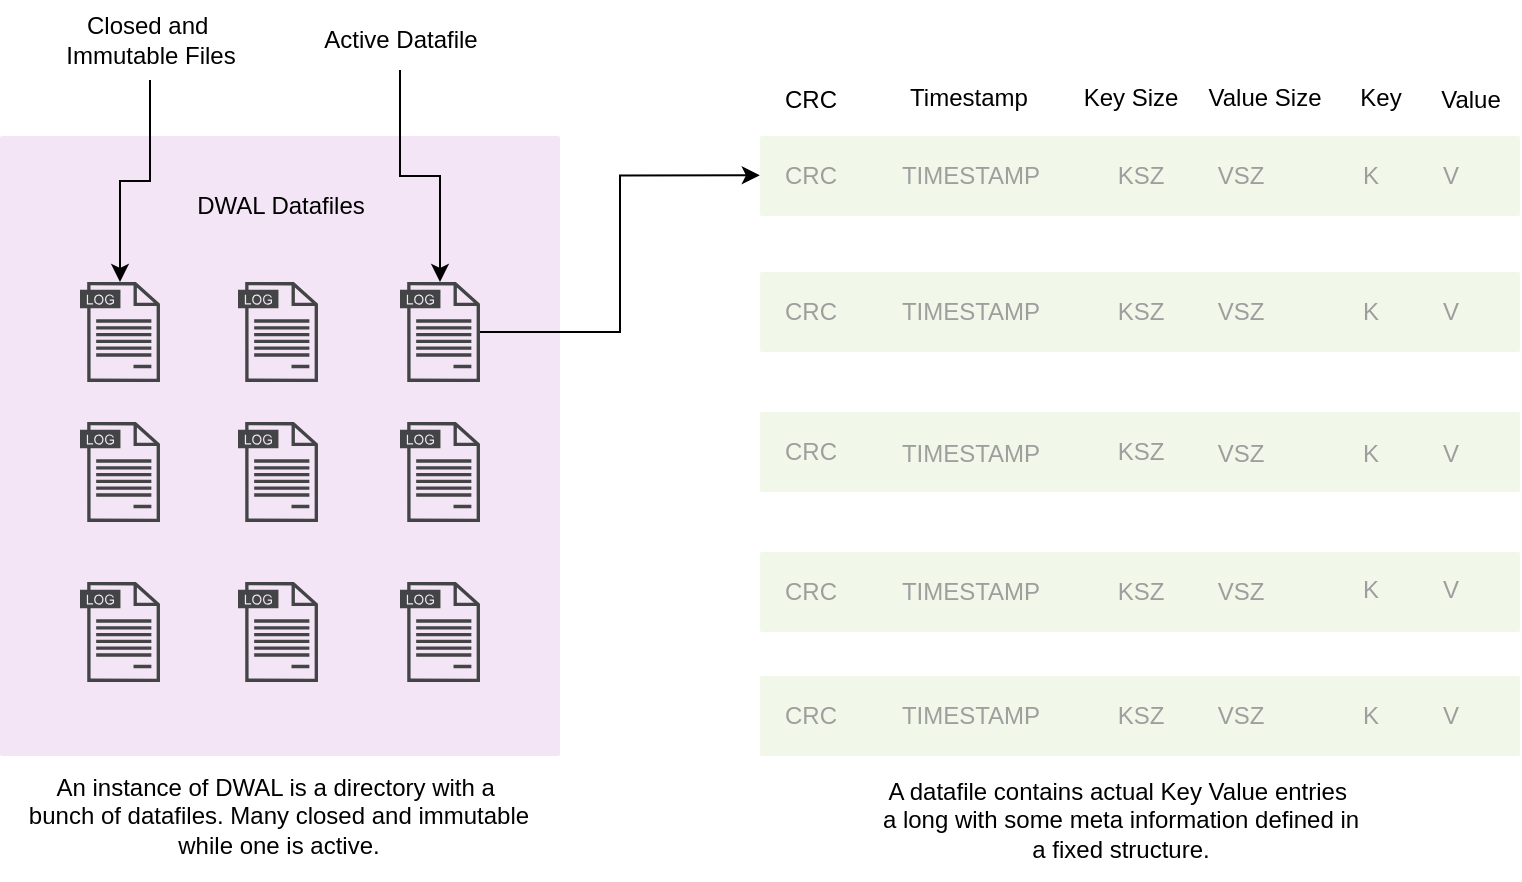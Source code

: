 <mxfile version="20.0.4" type="device"><diagram name="Page-1" id="c7558073-3199-34d8-9f00-42111426c3f3"><mxGraphModel dx="1057" dy="776" grid="1" gridSize="10" guides="1" tooltips="1" connect="1" arrows="1" fold="1" page="1" pageScale="1" pageWidth="826" pageHeight="1169" background="none" math="0" shadow="0"><root><mxCell id="0"/><mxCell id="1" parent="0"/><mxCell id="l67hJpqQmH-KPLtyfSSI-96" value="" style="sketch=0;points=[[0,0,0],[0.25,0,0],[0.5,0,0],[0.75,0,0],[1,0,0],[1,0.25,0],[1,0.5,0],[1,0.75,0],[1,1,0],[0.75,1,0],[0.5,1,0],[0.25,1,0],[0,1,0],[0,0.75,0],[0,0.5,0],[0,0.25,0]];rounded=1;absoluteArcSize=1;arcSize=2;html=1;strokeColor=none;gradientColor=none;shadow=0;dashed=0;fontSize=12;fontColor=#9E9E9E;align=left;verticalAlign=top;spacing=10;spacingTop=-4;fillColor=#F3E5F5;" vertex="1" parent="1"><mxGeometry x="40" y="372" width="280" height="310" as="geometry"/></mxCell><mxCell id="l67hJpqQmH-KPLtyfSSI-98" value="" style="sketch=0;pointerEvents=1;shadow=0;dashed=0;html=1;strokeColor=none;fillColor=#434445;aspect=fixed;labelPosition=center;verticalLabelPosition=bottom;verticalAlign=top;align=center;outlineConnect=0;shape=mxgraph.vvd.log_files;" vertex="1" parent="1"><mxGeometry x="80" y="445" width="40" height="50" as="geometry"/></mxCell><mxCell id="l67hJpqQmH-KPLtyfSSI-100" value="" style="sketch=0;pointerEvents=1;shadow=0;dashed=0;html=1;strokeColor=none;fillColor=#434445;aspect=fixed;labelPosition=center;verticalLabelPosition=bottom;verticalAlign=top;align=center;outlineConnect=0;shape=mxgraph.vvd.log_files;" vertex="1" parent="1"><mxGeometry x="159" y="445" width="40" height="50" as="geometry"/></mxCell><mxCell id="l67hJpqQmH-KPLtyfSSI-167" style="edgeStyle=orthogonalEdgeStyle;rounded=0;orthogonalLoop=1;jettySize=auto;html=1;entryX=-0.002;entryY=0.489;entryDx=0;entryDy=0;entryPerimeter=0;" edge="1" parent="1" source="l67hJpqQmH-KPLtyfSSI-101" target="l67hJpqQmH-KPLtyfSSI-118"><mxGeometry relative="1" as="geometry"/></mxCell><mxCell id="l67hJpqQmH-KPLtyfSSI-101" value="" style="sketch=0;pointerEvents=1;shadow=0;dashed=0;html=1;strokeColor=none;fillColor=#434445;aspect=fixed;labelPosition=center;verticalLabelPosition=bottom;verticalAlign=top;align=center;outlineConnect=0;shape=mxgraph.vvd.log_files;" vertex="1" parent="1"><mxGeometry x="240" y="445" width="40" height="50" as="geometry"/></mxCell><mxCell id="l67hJpqQmH-KPLtyfSSI-102" value="" style="sketch=0;pointerEvents=1;shadow=0;dashed=0;html=1;strokeColor=none;fillColor=#434445;aspect=fixed;labelPosition=center;verticalLabelPosition=bottom;verticalAlign=top;align=center;outlineConnect=0;shape=mxgraph.vvd.log_files;" vertex="1" parent="1"><mxGeometry x="80" y="515" width="40" height="50" as="geometry"/></mxCell><mxCell id="l67hJpqQmH-KPLtyfSSI-103" value="" style="sketch=0;pointerEvents=1;shadow=0;dashed=0;html=1;strokeColor=none;fillColor=#434445;aspect=fixed;labelPosition=center;verticalLabelPosition=bottom;verticalAlign=top;align=center;outlineConnect=0;shape=mxgraph.vvd.log_files;" vertex="1" parent="1"><mxGeometry x="159" y="515" width="40" height="50" as="geometry"/></mxCell><mxCell id="l67hJpqQmH-KPLtyfSSI-104" value="" style="sketch=0;pointerEvents=1;shadow=0;dashed=0;html=1;strokeColor=none;fillColor=#434445;aspect=fixed;labelPosition=center;verticalLabelPosition=bottom;verticalAlign=top;align=center;outlineConnect=0;shape=mxgraph.vvd.log_files;" vertex="1" parent="1"><mxGeometry x="240" y="515" width="40" height="50" as="geometry"/></mxCell><mxCell id="l67hJpqQmH-KPLtyfSSI-108" value="" style="sketch=0;pointerEvents=1;shadow=0;dashed=0;html=1;strokeColor=none;fillColor=#434445;aspect=fixed;labelPosition=center;verticalLabelPosition=bottom;verticalAlign=top;align=center;outlineConnect=0;shape=mxgraph.vvd.log_files;" vertex="1" parent="1"><mxGeometry x="80" y="595" width="40" height="50" as="geometry"/></mxCell><mxCell id="l67hJpqQmH-KPLtyfSSI-109" value="" style="sketch=0;pointerEvents=1;shadow=0;dashed=0;html=1;strokeColor=none;fillColor=#434445;aspect=fixed;labelPosition=center;verticalLabelPosition=bottom;verticalAlign=top;align=center;outlineConnect=0;shape=mxgraph.vvd.log_files;" vertex="1" parent="1"><mxGeometry x="159" y="595" width="40" height="50" as="geometry"/></mxCell><mxCell id="l67hJpqQmH-KPLtyfSSI-110" value="" style="sketch=0;pointerEvents=1;shadow=0;dashed=0;html=1;strokeColor=none;fillColor=#434445;aspect=fixed;labelPosition=center;verticalLabelPosition=bottom;verticalAlign=top;align=center;outlineConnect=0;shape=mxgraph.vvd.log_files;" vertex="1" parent="1"><mxGeometry x="240" y="595" width="40" height="50" as="geometry"/></mxCell><mxCell id="l67hJpqQmH-KPLtyfSSI-111" value="DWAL Datafiles" style="text;html=1;align=center;verticalAlign=middle;resizable=0;points=[];autosize=1;strokeColor=none;fillColor=none;" vertex="1" parent="1"><mxGeometry x="125" y="392" width="110" height="30" as="geometry"/></mxCell><mxCell id="l67hJpqQmH-KPLtyfSSI-117" value="" style="sketch=0;points=[[0,0,0],[0.25,0,0],[0.5,0,0],[0.75,0,0],[1,0,0],[1,0.25,0],[1,0.5,0],[1,0.75,0],[1,1,0],[0.75,1,0],[0.5,1,0],[0.25,1,0],[0,1,0],[0,0.75,0],[0,0.5,0],[0,0.25,0]];rounded=1;absoluteArcSize=1;arcSize=2;html=1;strokeColor=none;gradientColor=none;shadow=0;dashed=0;fontSize=12;fontColor=#9E9E9E;align=left;verticalAlign=top;spacing=10;spacingTop=-4;fillColor=#F1F8E9;" vertex="1" parent="1"><mxGeometry x="420" y="372" width="380" height="40" as="geometry"/></mxCell><mxCell id="l67hJpqQmH-KPLtyfSSI-118" value="&lt;span style=&quot;color: rgb(158, 158, 158); text-align: left;&quot;&gt;CRC&lt;/span&gt;" style="text;html=1;align=center;verticalAlign=middle;resizable=0;points=[];autosize=1;strokeColor=none;fillColor=none;" vertex="1" parent="1"><mxGeometry x="420" y="377" width="50" height="30" as="geometry"/></mxCell><mxCell id="l67hJpqQmH-KPLtyfSSI-119" value="" style="sketch=0;points=[[0,0,0],[0.25,0,0],[0.5,0,0],[0.75,0,0],[1,0,0],[1,0.25,0],[1,0.5,0],[1,0.75,0],[1,1,0],[0.75,1,0],[0.5,1,0],[0.25,1,0],[0,1,0],[0,0.75,0],[0,0.5,0],[0,0.25,0]];rounded=1;absoluteArcSize=1;arcSize=2;html=1;strokeColor=none;gradientColor=none;shadow=0;dashed=0;fontSize=12;fontColor=#9E9E9E;align=left;verticalAlign=top;spacing=10;spacingTop=-4;fillColor=#F1F8E9;" vertex="1" parent="1"><mxGeometry x="420" y="440" width="380" height="40" as="geometry"/></mxCell><mxCell id="l67hJpqQmH-KPLtyfSSI-120" value="" style="sketch=0;points=[[0,0,0],[0.25,0,0],[0.5,0,0],[0.75,0,0],[1,0,0],[1,0.25,0],[1,0.5,0],[1,0.75,0],[1,1,0],[0.75,1,0],[0.5,1,0],[0.25,1,0],[0,1,0],[0,0.75,0],[0,0.5,0],[0,0.25,0]];rounded=1;absoluteArcSize=1;arcSize=2;html=1;strokeColor=none;gradientColor=none;shadow=0;dashed=0;fontSize=12;fontColor=#9E9E9E;align=left;verticalAlign=top;spacing=10;spacingTop=-4;fillColor=#F1F8E9;" vertex="1" parent="1"><mxGeometry x="420" y="510" width="380" height="40" as="geometry"/></mxCell><mxCell id="l67hJpqQmH-KPLtyfSSI-121" value="" style="sketch=0;points=[[0,0,0],[0.25,0,0],[0.5,0,0],[0.75,0,0],[1,0,0],[1,0.25,0],[1,0.5,0],[1,0.75,0],[1,1,0],[0.75,1,0],[0.5,1,0],[0.25,1,0],[0,1,0],[0,0.75,0],[0,0.5,0],[0,0.25,0]];rounded=1;absoluteArcSize=1;arcSize=2;html=1;strokeColor=none;gradientColor=none;shadow=0;dashed=0;fontSize=12;fontColor=#9E9E9E;align=left;verticalAlign=top;spacing=10;spacingTop=-4;fillColor=#F1F8E9;" vertex="1" parent="1"><mxGeometry x="420" y="580" width="380" height="40" as="geometry"/></mxCell><mxCell id="l67hJpqQmH-KPLtyfSSI-122" value="" style="sketch=0;points=[[0,0,0],[0.25,0,0],[0.5,0,0],[0.75,0,0],[1,0,0],[1,0.25,0],[1,0.5,0],[1,0.75,0],[1,1,0],[0.75,1,0],[0.5,1,0],[0.25,1,0],[0,1,0],[0,0.75,0],[0,0.5,0],[0,0.25,0]];rounded=1;absoluteArcSize=1;arcSize=2;html=1;strokeColor=none;gradientColor=none;shadow=0;dashed=0;fontSize=12;fontColor=#9E9E9E;align=left;verticalAlign=top;spacing=10;spacingTop=-4;fillColor=#F1F8E9;" vertex="1" parent="1"><mxGeometry x="420" y="642" width="380" height="40" as="geometry"/></mxCell><mxCell id="l67hJpqQmH-KPLtyfSSI-123" value="&lt;span style=&quot;color: rgb(158, 158, 158); text-align: left;&quot;&gt;CRC&lt;/span&gt;" style="text;html=1;align=center;verticalAlign=middle;resizable=0;points=[];autosize=1;strokeColor=none;fillColor=none;" vertex="1" parent="1"><mxGeometry x="420" y="445" width="50" height="30" as="geometry"/></mxCell><mxCell id="l67hJpqQmH-KPLtyfSSI-124" value="&lt;span style=&quot;color: rgb(158, 158, 158); text-align: left;&quot;&gt;CRC&lt;/span&gt;" style="text;html=1;align=center;verticalAlign=middle;resizable=0;points=[];autosize=1;strokeColor=none;fillColor=none;" vertex="1" parent="1"><mxGeometry x="420" y="515" width="50" height="30" as="geometry"/></mxCell><mxCell id="l67hJpqQmH-KPLtyfSSI-125" value="&lt;span style=&quot;color: rgb(158, 158, 158); text-align: left;&quot;&gt;CRC&lt;/span&gt;" style="text;html=1;align=center;verticalAlign=middle;resizable=0;points=[];autosize=1;strokeColor=none;fillColor=none;" vertex="1" parent="1"><mxGeometry x="420" y="585" width="50" height="30" as="geometry"/></mxCell><mxCell id="l67hJpqQmH-KPLtyfSSI-126" value="&lt;span style=&quot;color: rgb(158, 158, 158); text-align: left;&quot;&gt;CRC&lt;/span&gt;" style="text;html=1;align=center;verticalAlign=middle;resizable=0;points=[];autosize=1;strokeColor=none;fillColor=none;" vertex="1" parent="1"><mxGeometry x="420" y="647" width="50" height="30" as="geometry"/></mxCell><mxCell id="l67hJpqQmH-KPLtyfSSI-129" value="&lt;span style=&quot;color: rgb(158, 158, 158); text-align: left;&quot;&gt;TIMESTAMP&lt;/span&gt;" style="text;html=1;align=center;verticalAlign=middle;resizable=0;points=[];autosize=1;strokeColor=none;fillColor=none;" vertex="1" parent="1"><mxGeometry x="480" y="377" width="90" height="30" as="geometry"/></mxCell><mxCell id="l67hJpqQmH-KPLtyfSSI-130" value="&lt;span style=&quot;color: rgb(158, 158, 158); text-align: left;&quot;&gt;TIMESTAMP&lt;/span&gt;" style="text;html=1;align=center;verticalAlign=middle;resizable=0;points=[];autosize=1;strokeColor=none;fillColor=none;" vertex="1" parent="1"><mxGeometry x="480" y="445" width="90" height="30" as="geometry"/></mxCell><mxCell id="l67hJpqQmH-KPLtyfSSI-131" value="&lt;span style=&quot;color: rgb(158, 158, 158); text-align: left;&quot;&gt;TIMESTAMP&lt;/span&gt;" style="text;html=1;align=center;verticalAlign=middle;resizable=0;points=[];autosize=1;strokeColor=none;fillColor=none;" vertex="1" parent="1"><mxGeometry x="480" y="516" width="90" height="30" as="geometry"/></mxCell><mxCell id="l67hJpqQmH-KPLtyfSSI-132" value="&lt;span style=&quot;color: rgb(158, 158, 158); text-align: left;&quot;&gt;TIMESTAMP&lt;/span&gt;" style="text;html=1;align=center;verticalAlign=middle;resizable=0;points=[];autosize=1;strokeColor=none;fillColor=none;" vertex="1" parent="1"><mxGeometry x="480" y="585" width="90" height="30" as="geometry"/></mxCell><mxCell id="l67hJpqQmH-KPLtyfSSI-133" value="&lt;span style=&quot;color: rgb(158, 158, 158); text-align: left;&quot;&gt;TIMESTAMP&lt;/span&gt;" style="text;html=1;align=center;verticalAlign=middle;resizable=0;points=[];autosize=1;strokeColor=none;fillColor=none;" vertex="1" parent="1"><mxGeometry x="480" y="647" width="90" height="30" as="geometry"/></mxCell><mxCell id="l67hJpqQmH-KPLtyfSSI-135" value="&lt;span style=&quot;color: rgb(158, 158, 158); text-align: left;&quot;&gt;VSZ&lt;/span&gt;" style="text;html=1;align=center;verticalAlign=middle;resizable=0;points=[];autosize=1;strokeColor=none;fillColor=none;" vertex="1" parent="1"><mxGeometry x="635" y="516" width="50" height="30" as="geometry"/></mxCell><mxCell id="l67hJpqQmH-KPLtyfSSI-136" value="&lt;span style=&quot;color: rgb(158, 158, 158); text-align: left;&quot;&gt;K&lt;/span&gt;" style="text;html=1;align=center;verticalAlign=middle;resizable=0;points=[];autosize=1;strokeColor=none;fillColor=none;" vertex="1" parent="1"><mxGeometry x="710" y="377" width="30" height="30" as="geometry"/></mxCell><mxCell id="l67hJpqQmH-KPLtyfSSI-138" value="&lt;span style=&quot;color: rgb(158, 158, 158); text-align: left;&quot;&gt;V&lt;/span&gt;" style="text;html=1;align=center;verticalAlign=middle;resizable=0;points=[];autosize=1;strokeColor=none;fillColor=none;" vertex="1" parent="1"><mxGeometry x="750" y="377" width="30" height="30" as="geometry"/></mxCell><mxCell id="l67hJpqQmH-KPLtyfSSI-139" value="&lt;span style=&quot;color: rgb(158, 158, 158); text-align: left;&quot;&gt;KSZ&lt;/span&gt;" style="text;html=1;align=center;verticalAlign=middle;resizable=0;points=[];autosize=1;strokeColor=none;fillColor=none;" vertex="1" parent="1"><mxGeometry x="585" y="377" width="50" height="30" as="geometry"/></mxCell><mxCell id="l67hJpqQmH-KPLtyfSSI-140" value="&lt;span style=&quot;color: rgb(158, 158, 158); text-align: left;&quot;&gt;KSZ&lt;/span&gt;" style="text;html=1;align=center;verticalAlign=middle;resizable=0;points=[];autosize=1;strokeColor=none;fillColor=none;" vertex="1" parent="1"><mxGeometry x="585" y="445" width="50" height="30" as="geometry"/></mxCell><mxCell id="l67hJpqQmH-KPLtyfSSI-141" value="&lt;span style=&quot;color: rgb(158, 158, 158); text-align: left;&quot;&gt;KSZ&lt;/span&gt;" style="text;html=1;align=center;verticalAlign=middle;resizable=0;points=[];autosize=1;strokeColor=none;fillColor=none;" vertex="1" parent="1"><mxGeometry x="585" y="515" width="50" height="30" as="geometry"/></mxCell><mxCell id="l67hJpqQmH-KPLtyfSSI-142" value="&lt;span style=&quot;color: rgb(158, 158, 158); text-align: left;&quot;&gt;KSZ&lt;/span&gt;" style="text;html=1;align=center;verticalAlign=middle;resizable=0;points=[];autosize=1;strokeColor=none;fillColor=none;" vertex="1" parent="1"><mxGeometry x="585" y="585" width="50" height="30" as="geometry"/></mxCell><mxCell id="l67hJpqQmH-KPLtyfSSI-143" value="&lt;span style=&quot;color: rgb(158, 158, 158); text-align: left;&quot;&gt;KSZ&lt;/span&gt;" style="text;html=1;align=center;verticalAlign=middle;resizable=0;points=[];autosize=1;strokeColor=none;fillColor=none;" vertex="1" parent="1"><mxGeometry x="585" y="647" width="50" height="30" as="geometry"/></mxCell><mxCell id="l67hJpqQmH-KPLtyfSSI-144" value="&lt;span style=&quot;color: rgb(158, 158, 158); text-align: left;&quot;&gt;VSZ&lt;/span&gt;" style="text;html=1;align=center;verticalAlign=middle;resizable=0;points=[];autosize=1;strokeColor=none;fillColor=none;" vertex="1" parent="1"><mxGeometry x="635" y="647" width="50" height="30" as="geometry"/></mxCell><mxCell id="l67hJpqQmH-KPLtyfSSI-145" value="&lt;span style=&quot;color: rgb(158, 158, 158); text-align: left;&quot;&gt;VSZ&lt;/span&gt;" style="text;html=1;align=center;verticalAlign=middle;resizable=0;points=[];autosize=1;strokeColor=none;fillColor=none;" vertex="1" parent="1"><mxGeometry x="635" y="585" width="50" height="30" as="geometry"/></mxCell><mxCell id="l67hJpqQmH-KPLtyfSSI-146" value="&lt;span style=&quot;color: rgb(158, 158, 158); text-align: left;&quot;&gt;VSZ&lt;/span&gt;" style="text;html=1;align=center;verticalAlign=middle;resizable=0;points=[];autosize=1;strokeColor=none;fillColor=none;" vertex="1" parent="1"><mxGeometry x="635" y="445" width="50" height="30" as="geometry"/></mxCell><mxCell id="l67hJpqQmH-KPLtyfSSI-147" value="&lt;span style=&quot;color: rgb(158, 158, 158); text-align: left;&quot;&gt;VSZ&lt;/span&gt;" style="text;html=1;align=center;verticalAlign=middle;resizable=0;points=[];autosize=1;strokeColor=none;fillColor=none;" vertex="1" parent="1"><mxGeometry x="635" y="377" width="50" height="30" as="geometry"/></mxCell><mxCell id="l67hJpqQmH-KPLtyfSSI-148" value="&lt;span style=&quot;color: rgb(158, 158, 158); text-align: left;&quot;&gt;K&lt;/span&gt;" style="text;html=1;align=center;verticalAlign=middle;resizable=0;points=[];autosize=1;strokeColor=none;fillColor=none;" vertex="1" parent="1"><mxGeometry x="710" y="445" width="30" height="30" as="geometry"/></mxCell><mxCell id="l67hJpqQmH-KPLtyfSSI-149" value="&lt;span style=&quot;color: rgb(158, 158, 158); text-align: left;&quot;&gt;V&lt;/span&gt;" style="text;html=1;align=center;verticalAlign=middle;resizable=0;points=[];autosize=1;strokeColor=none;fillColor=none;" vertex="1" parent="1"><mxGeometry x="750" y="445" width="30" height="30" as="geometry"/></mxCell><mxCell id="l67hJpqQmH-KPLtyfSSI-150" value="&lt;span style=&quot;color: rgb(158, 158, 158); text-align: left;&quot;&gt;K&lt;/span&gt;" style="text;html=1;align=center;verticalAlign=middle;resizable=0;points=[];autosize=1;strokeColor=none;fillColor=none;" vertex="1" parent="1"><mxGeometry x="710" y="516" width="30" height="30" as="geometry"/></mxCell><mxCell id="l67hJpqQmH-KPLtyfSSI-151" value="&lt;span style=&quot;color: rgb(158, 158, 158); text-align: left;&quot;&gt;V&lt;/span&gt;" style="text;html=1;align=center;verticalAlign=middle;resizable=0;points=[];autosize=1;strokeColor=none;fillColor=none;" vertex="1" parent="1"><mxGeometry x="750" y="516" width="30" height="30" as="geometry"/></mxCell><mxCell id="l67hJpqQmH-KPLtyfSSI-152" value="&lt;span style=&quot;color: rgb(158, 158, 158); text-align: left;&quot;&gt;K&lt;/span&gt;" style="text;html=1;align=center;verticalAlign=middle;resizable=0;points=[];autosize=1;strokeColor=none;fillColor=none;" vertex="1" parent="1"><mxGeometry x="710" y="584" width="30" height="30" as="geometry"/></mxCell><mxCell id="l67hJpqQmH-KPLtyfSSI-153" value="&lt;span style=&quot;color: rgb(158, 158, 158); text-align: left;&quot;&gt;V&lt;/span&gt;" style="text;html=1;align=center;verticalAlign=middle;resizable=0;points=[];autosize=1;strokeColor=none;fillColor=none;" vertex="1" parent="1"><mxGeometry x="750" y="584" width="30" height="30" as="geometry"/></mxCell><mxCell id="l67hJpqQmH-KPLtyfSSI-154" value="&lt;span style=&quot;color: rgb(158, 158, 158); text-align: left;&quot;&gt;K&lt;/span&gt;" style="text;html=1;align=center;verticalAlign=middle;resizable=0;points=[];autosize=1;strokeColor=none;fillColor=none;" vertex="1" parent="1"><mxGeometry x="710" y="647" width="30" height="30" as="geometry"/></mxCell><mxCell id="l67hJpqQmH-KPLtyfSSI-155" value="&lt;span style=&quot;color: rgb(158, 158, 158); text-align: left;&quot;&gt;V&lt;/span&gt;" style="text;html=1;align=center;verticalAlign=middle;resizable=0;points=[];autosize=1;strokeColor=none;fillColor=none;" vertex="1" parent="1"><mxGeometry x="750" y="647" width="30" height="30" as="geometry"/></mxCell><mxCell id="l67hJpqQmH-KPLtyfSSI-156" value="CRC" style="text;html=1;align=center;verticalAlign=middle;resizable=0;points=[];autosize=1;strokeColor=none;fillColor=none;" vertex="1" parent="1"><mxGeometry x="420" y="339" width="50" height="30" as="geometry"/></mxCell><mxCell id="l67hJpqQmH-KPLtyfSSI-157" value="Timestamp" style="text;html=1;align=center;verticalAlign=middle;resizable=0;points=[];autosize=1;strokeColor=none;fillColor=none;" vertex="1" parent="1"><mxGeometry x="484" y="338" width="80" height="30" as="geometry"/></mxCell><mxCell id="l67hJpqQmH-KPLtyfSSI-158" value="Key Size" style="text;html=1;align=center;verticalAlign=middle;resizable=0;points=[];autosize=1;strokeColor=none;fillColor=none;rotation=0;" vertex="1" parent="1"><mxGeometry x="570" y="338" width="70" height="30" as="geometry"/></mxCell><mxCell id="l67hJpqQmH-KPLtyfSSI-159" value="Value Size" style="text;html=1;align=center;verticalAlign=middle;resizable=0;points=[];autosize=1;strokeColor=none;fillColor=none;rotation=0;" vertex="1" parent="1"><mxGeometry x="632" y="338" width="80" height="30" as="geometry"/></mxCell><mxCell id="l67hJpqQmH-KPLtyfSSI-160" value="Key" style="text;html=1;align=center;verticalAlign=middle;resizable=0;points=[];autosize=1;strokeColor=none;fillColor=none;rotation=0;" vertex="1" parent="1"><mxGeometry x="710" y="338" width="40" height="30" as="geometry"/></mxCell><mxCell id="l67hJpqQmH-KPLtyfSSI-161" value="Value" style="text;html=1;align=center;verticalAlign=middle;resizable=0;points=[];autosize=1;strokeColor=none;fillColor=none;rotation=0;" vertex="1" parent="1"><mxGeometry x="750" y="339" width="50" height="30" as="geometry"/></mxCell><mxCell id="l67hJpqQmH-KPLtyfSSI-166" style="edgeStyle=orthogonalEdgeStyle;rounded=0;orthogonalLoop=1;jettySize=auto;html=1;" edge="1" parent="1" source="l67hJpqQmH-KPLtyfSSI-162" target="l67hJpqQmH-KPLtyfSSI-101"><mxGeometry relative="1" as="geometry"/></mxCell><mxCell id="l67hJpqQmH-KPLtyfSSI-162" value="Active Datafile" style="text;html=1;align=center;verticalAlign=middle;resizable=0;points=[];autosize=1;strokeColor=none;fillColor=none;" vertex="1" parent="1"><mxGeometry x="190" y="309" width="100" height="30" as="geometry"/></mxCell><mxCell id="l67hJpqQmH-KPLtyfSSI-164" style="edgeStyle=orthogonalEdgeStyle;rounded=0;orthogonalLoop=1;jettySize=auto;html=1;" edge="1" parent="1" source="l67hJpqQmH-KPLtyfSSI-163" target="l67hJpqQmH-KPLtyfSSI-98"><mxGeometry relative="1" as="geometry"/></mxCell><mxCell id="l67hJpqQmH-KPLtyfSSI-163" value="Closed and&amp;nbsp;&lt;br&gt;Immutable Files" style="text;html=1;align=center;verticalAlign=middle;resizable=0;points=[];autosize=1;strokeColor=none;fillColor=none;" vertex="1" parent="1"><mxGeometry x="60" y="304" width="110" height="40" as="geometry"/></mxCell><mxCell id="l67hJpqQmH-KPLtyfSSI-168" value="&lt;div&gt;&lt;span style=&quot;font-size: 12px;&quot;&gt;A datafile contains actual Key Value entries&amp;nbsp;&lt;/span&gt;&lt;/div&gt;&lt;div&gt;&lt;span style=&quot;font-size: 12px;&quot;&gt;a long with some meta information defined in&lt;/span&gt;&lt;/div&gt;&lt;div&gt;&lt;span style=&quot;font-size: 12px;&quot;&gt;a fixed structure.&lt;/span&gt;&lt;/div&gt;" style="text;html=1;align=center;verticalAlign=middle;resizable=0;points=[];autosize=1;strokeColor=none;fillColor=none;" vertex="1" parent="1"><mxGeometry x="470" y="684" width="260" height="60" as="geometry"/></mxCell><mxCell id="l67hJpqQmH-KPLtyfSSI-169" value="&lt;div&gt;&lt;span style=&quot;font-size: 12px;&quot;&gt;An instance of DWAL is a directory with a&amp;nbsp;&lt;/span&gt;&lt;/div&gt;&lt;div&gt;&lt;span style=&quot;font-size: 12px;&quot;&gt;bunch of datafiles. Many closed and immutable&lt;/span&gt;&lt;/div&gt;&lt;div&gt;&lt;span style=&quot;font-size: 12px;&quot;&gt;while one is active.&lt;/span&gt;&lt;/div&gt;" style="text;html=1;align=center;verticalAlign=middle;resizable=0;points=[];autosize=1;strokeColor=none;fillColor=none;" vertex="1" parent="1"><mxGeometry x="44" y="682" width="270" height="60" as="geometry"/></mxCell></root></mxGraphModel></diagram></mxfile>
